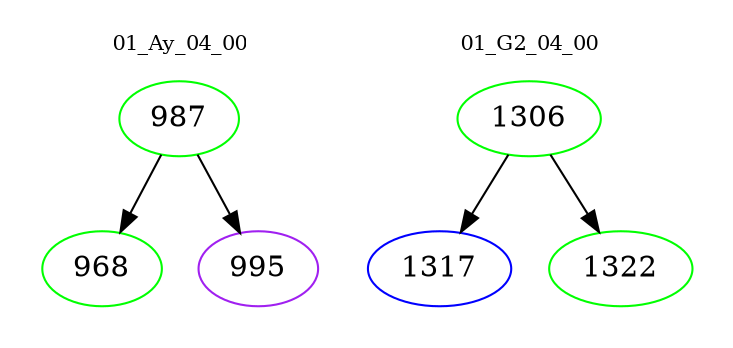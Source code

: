 digraph{
subgraph cluster_0 {
color = white
label = "01_Ay_04_00";
fontsize=10;
T0_987 [label="987", color="green"]
T0_987 -> T0_968 [color="black"]
T0_968 [label="968", color="green"]
T0_987 -> T0_995 [color="black"]
T0_995 [label="995", color="purple"]
}
subgraph cluster_1 {
color = white
label = "01_G2_04_00";
fontsize=10;
T1_1306 [label="1306", color="green"]
T1_1306 -> T1_1317 [color="black"]
T1_1317 [label="1317", color="blue"]
T1_1306 -> T1_1322 [color="black"]
T1_1322 [label="1322", color="green"]
}
}
